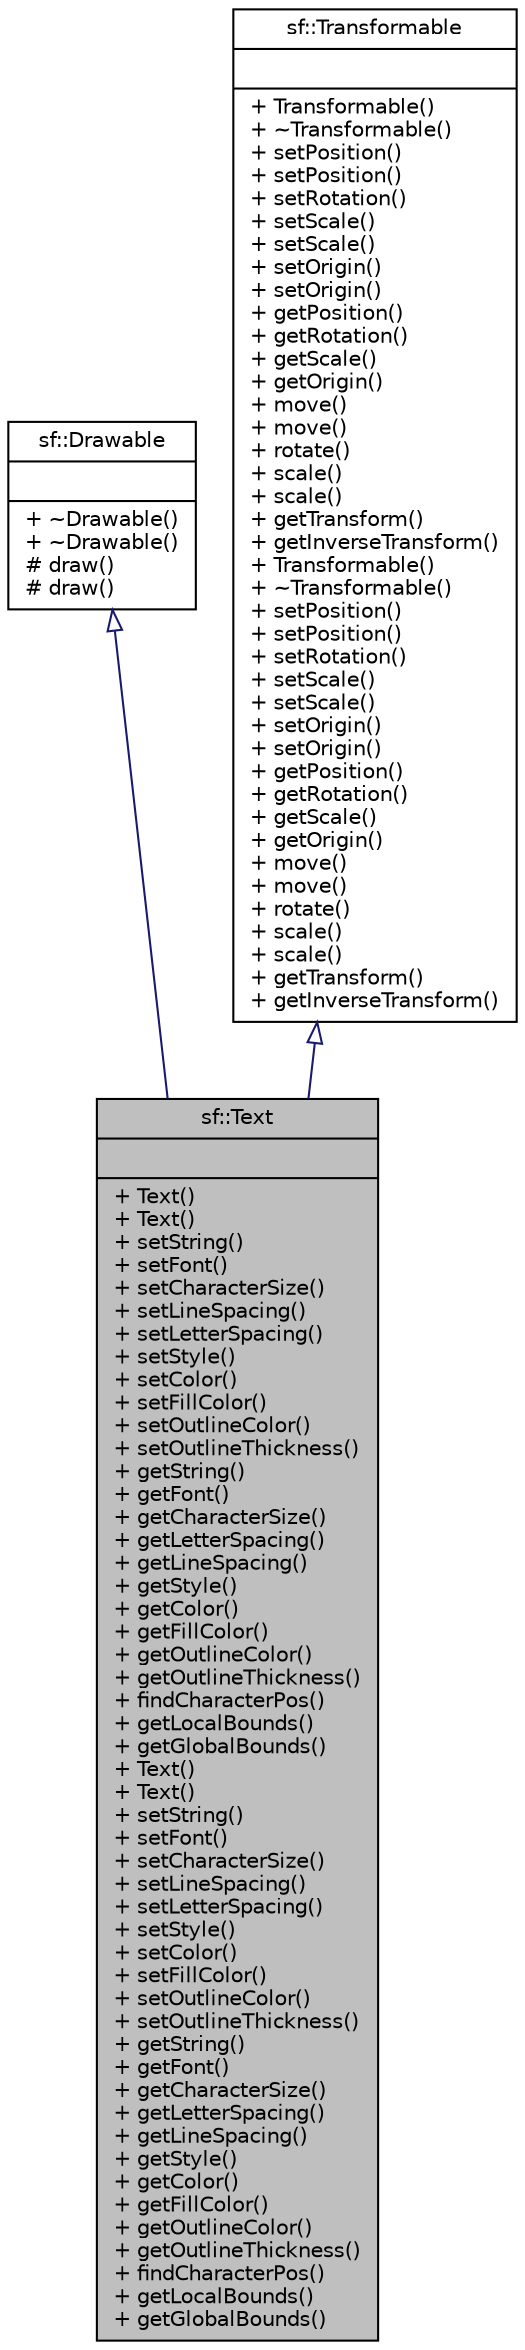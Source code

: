 digraph "sf::Text"
{
 // LATEX_PDF_SIZE
  edge [fontname="Helvetica",fontsize="10",labelfontname="Helvetica",labelfontsize="10"];
  node [fontname="Helvetica",fontsize="10",shape=record];
  Node1 [label="{sf::Text\n||+ Text()\l+ Text()\l+ setString()\l+ setFont()\l+ setCharacterSize()\l+ setLineSpacing()\l+ setLetterSpacing()\l+ setStyle()\l+ setColor()\l+ setFillColor()\l+ setOutlineColor()\l+ setOutlineThickness()\l+ getString()\l+ getFont()\l+ getCharacterSize()\l+ getLetterSpacing()\l+ getLineSpacing()\l+ getStyle()\l+ getColor()\l+ getFillColor()\l+ getOutlineColor()\l+ getOutlineThickness()\l+ findCharacterPos()\l+ getLocalBounds()\l+ getGlobalBounds()\l+ Text()\l+ Text()\l+ setString()\l+ setFont()\l+ setCharacterSize()\l+ setLineSpacing()\l+ setLetterSpacing()\l+ setStyle()\l+ setColor()\l+ setFillColor()\l+ setOutlineColor()\l+ setOutlineThickness()\l+ getString()\l+ getFont()\l+ getCharacterSize()\l+ getLetterSpacing()\l+ getLineSpacing()\l+ getStyle()\l+ getColor()\l+ getFillColor()\l+ getOutlineColor()\l+ getOutlineThickness()\l+ findCharacterPos()\l+ getLocalBounds()\l+ getGlobalBounds()\l}",height=0.2,width=0.4,color="black", fillcolor="grey75", style="filled", fontcolor="black",tooltip="Graphical text that can be drawn to a render target."];
  Node2 -> Node1 [dir="back",color="midnightblue",fontsize="10",style="solid",arrowtail="onormal",fontname="Helvetica"];
  Node2 [label="{sf::Drawable\n||+ ~Drawable()\l+ ~Drawable()\l# draw()\l# draw()\l}",height=0.2,width=0.4,color="black", fillcolor="white", style="filled",URL="$classsf_1_1Drawable.html",tooltip="Abstract base class for objects that can be drawn to a render target."];
  Node3 -> Node1 [dir="back",color="midnightblue",fontsize="10",style="solid",arrowtail="onormal",fontname="Helvetica"];
  Node3 [label="{sf::Transformable\n||+ Transformable()\l+ ~Transformable()\l+ setPosition()\l+ setPosition()\l+ setRotation()\l+ setScale()\l+ setScale()\l+ setOrigin()\l+ setOrigin()\l+ getPosition()\l+ getRotation()\l+ getScale()\l+ getOrigin()\l+ move()\l+ move()\l+ rotate()\l+ scale()\l+ scale()\l+ getTransform()\l+ getInverseTransform()\l+ Transformable()\l+ ~Transformable()\l+ setPosition()\l+ setPosition()\l+ setRotation()\l+ setScale()\l+ setScale()\l+ setOrigin()\l+ setOrigin()\l+ getPosition()\l+ getRotation()\l+ getScale()\l+ getOrigin()\l+ move()\l+ move()\l+ rotate()\l+ scale()\l+ scale()\l+ getTransform()\l+ getInverseTransform()\l}",height=0.2,width=0.4,color="black", fillcolor="white", style="filled",URL="$classsf_1_1Transformable.html",tooltip="Decomposed transform defined by a position, a rotation and a scale."];
}
